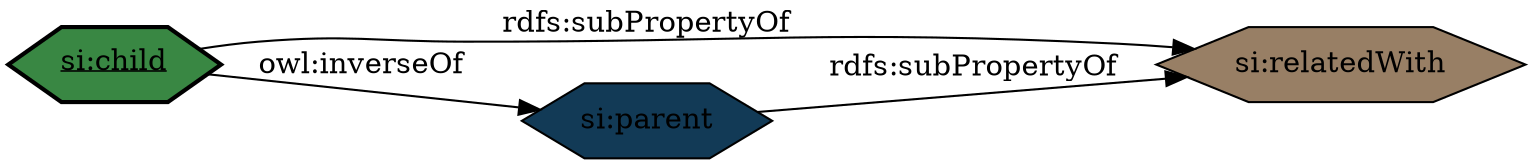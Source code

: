 digraph {
sep="+25,25";
splines = true;
overlap=false;
graph [ rankdir="LR" ]
"si:child"[  shape="hexagon"  style="filled,bold"  fillcolor="#398743" label=<<U>si:child</U>> ];
"si:relatedWith"[  shape="hexagon"  style="filled"  fillcolor="#987F65" label="si:relatedWith" ];
"si:parent"[  shape="hexagon"  style="filled"  fillcolor="#123A56" label="si:parent" ];
"si:parent" -> "si:relatedWith" [ label = "rdfs:subPropertyOf" arrowtail="normal"  color="black"  ];
"si:child" -> "si:relatedWith" [ label = "rdfs:subPropertyOf" arrowtail="normal"  color="black"  ];
"si:child" -> "si:parent" [ label = "owl:inverseOf" arrowtail="normal"  color="black"  ];
}
